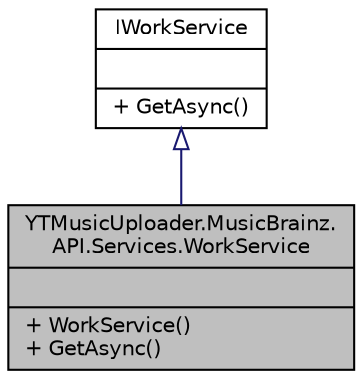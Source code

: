 digraph "YTMusicUploader.MusicBrainz.API.Services.WorkService"
{
 // LATEX_PDF_SIZE
  edge [fontname="Helvetica",fontsize="10",labelfontname="Helvetica",labelfontsize="10"];
  node [fontname="Helvetica",fontsize="10",shape=record];
  Node1 [label="{YTMusicUploader.MusicBrainz.\lAPI.Services.WorkService\n||+ WorkService()\l+ GetAsync()\l}",height=0.2,width=0.4,color="black", fillcolor="grey75", style="filled", fontcolor="black",tooltip=" "];
  Node2 -> Node1 [dir="back",color="midnightblue",fontsize="10",style="solid",arrowtail="onormal",fontname="Helvetica"];
  Node2 [label="{IWorkService\n||+ GetAsync()\l}",height=0.2,width=0.4,color="black", fillcolor="white", style="filled",URL="$db/d1d/interface_y_t_music_uploader_1_1_music_brainz_1_1_a_p_i_1_1_services_1_1_i_work_service.html",tooltip=" "];
}
